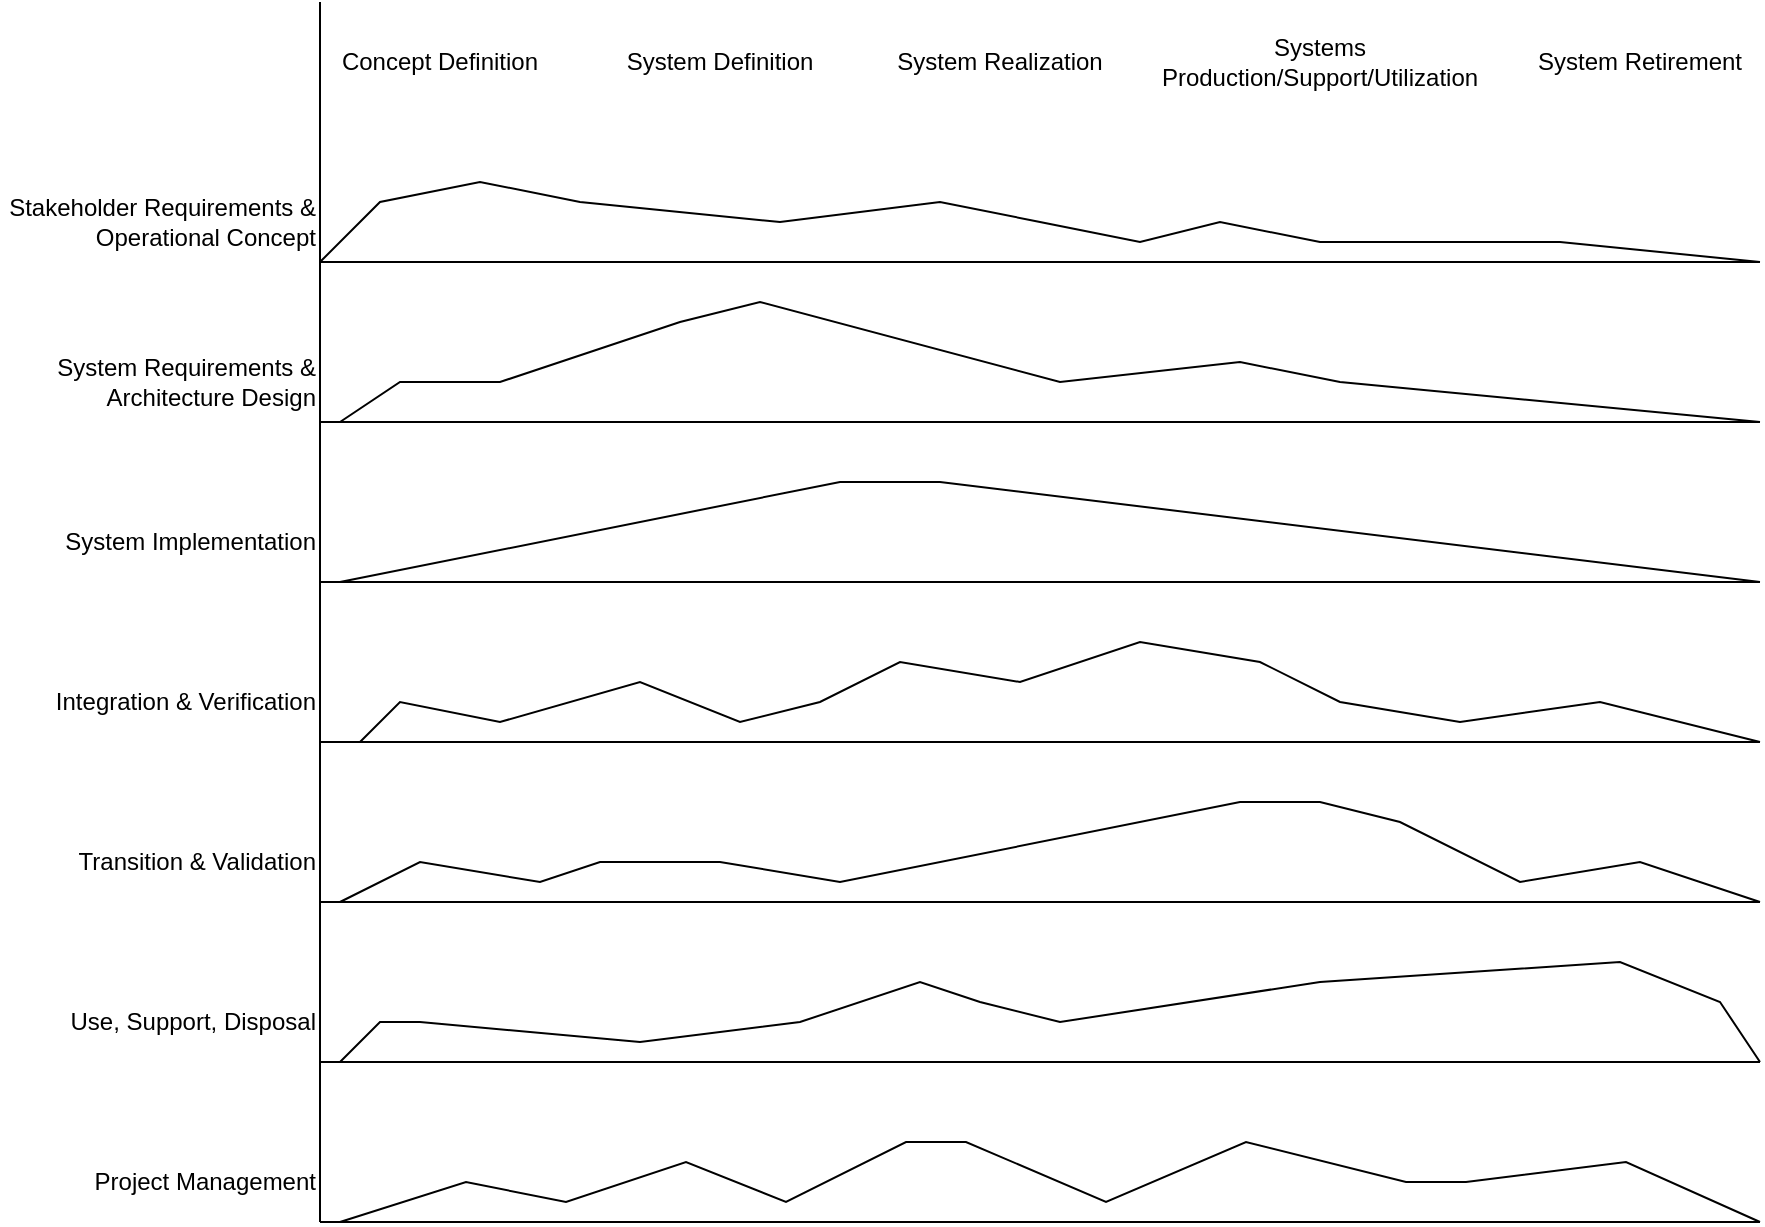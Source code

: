 <mxfile>
    <diagram id="T9uuaTeBy4bPSP1g8a4x" name="Page-1">
        <mxGraphModel dx="1662" dy="509" grid="1" gridSize="10" guides="1" tooltips="1" connect="1" arrows="1" fold="1" page="1" pageScale="1" pageWidth="827" pageHeight="1169" background="#FFFFFF" math="0" shadow="0">
            <root>
                <mxCell id="0"/>
                <mxCell id="1" parent="0"/>
                <mxCell id="277" value="" style="endArrow=none;html=1;" edge="1" parent="1">
                    <mxGeometry width="50" height="50" relative="1" as="geometry">
                        <mxPoint x="40" y="640" as="sourcePoint"/>
                        <mxPoint x="40" y="30" as="targetPoint"/>
                    </mxGeometry>
                </mxCell>
                <mxCell id="278" value="Concept Definition" style="rounded=0;whiteSpace=wrap;html=1;strokeColor=none;fillColor=none;" vertex="1" parent="1">
                    <mxGeometry x="40" y="40" width="120" height="40" as="geometry"/>
                </mxCell>
                <mxCell id="279" value="System Definition" style="rounded=0;whiteSpace=wrap;html=1;strokeColor=none;fillColor=none;" vertex="1" parent="1">
                    <mxGeometry x="180" y="40" width="120" height="40" as="geometry"/>
                </mxCell>
                <mxCell id="280" value="System Realization" style="rounded=0;whiteSpace=wrap;html=1;strokeColor=none;fillColor=none;" vertex="1" parent="1">
                    <mxGeometry x="320" y="40" width="120" height="40" as="geometry"/>
                </mxCell>
                <mxCell id="281" value="Systems Production/Support/Utilization" style="rounded=0;whiteSpace=wrap;html=1;strokeColor=none;fillColor=none;" vertex="1" parent="1">
                    <mxGeometry x="480" y="40" width="120" height="40" as="geometry"/>
                </mxCell>
                <mxCell id="282" value="System Retirement" style="rounded=0;whiteSpace=wrap;html=1;strokeColor=none;fillColor=none;" vertex="1" parent="1">
                    <mxGeometry x="640" y="40" width="120" height="40" as="geometry"/>
                </mxCell>
                <mxCell id="283" value="Stakeholder Requirements &amp;amp; Operational Concept" style="rounded=0;whiteSpace=wrap;html=1;strokeColor=none;fillColor=none;align=right;" vertex="1" parent="1">
                    <mxGeometry x="-120" y="120" width="160" height="40" as="geometry"/>
                </mxCell>
                <mxCell id="284" value="System Requirements &amp;amp; Architecture Design" style="rounded=0;whiteSpace=wrap;html=1;strokeColor=none;fillColor=none;align=right;" vertex="1" parent="1">
                    <mxGeometry x="-120" y="200" width="160" height="40" as="geometry"/>
                </mxCell>
                <mxCell id="285" value="System Implementation" style="rounded=0;whiteSpace=wrap;html=1;strokeColor=none;fillColor=none;align=right;" vertex="1" parent="1">
                    <mxGeometry x="-120" y="280" width="160" height="40" as="geometry"/>
                </mxCell>
                <mxCell id="286" value="Integration &amp;amp; Verification" style="rounded=0;whiteSpace=wrap;html=1;strokeColor=none;fillColor=none;align=right;" vertex="1" parent="1">
                    <mxGeometry x="-120" y="360" width="160" height="40" as="geometry"/>
                </mxCell>
                <mxCell id="287" value="Transition &amp;amp; Validation" style="rounded=0;whiteSpace=wrap;html=1;strokeColor=none;fillColor=none;align=right;" vertex="1" parent="1">
                    <mxGeometry x="-120" y="440" width="160" height="40" as="geometry"/>
                </mxCell>
                <mxCell id="288" value="Use, Support, Disposal" style="rounded=0;whiteSpace=wrap;html=1;strokeColor=none;fillColor=none;align=right;" vertex="1" parent="1">
                    <mxGeometry x="-120" y="520" width="160" height="40" as="geometry"/>
                </mxCell>
                <mxCell id="289" value="Project Management" style="rounded=0;whiteSpace=wrap;html=1;strokeColor=none;fillColor=none;align=right;" vertex="1" parent="1">
                    <mxGeometry x="-120" y="600" width="160" height="40" as="geometry"/>
                </mxCell>
                <mxCell id="290" value="" style="endArrow=none;html=1;rounded=0;" edge="1" parent="1">
                    <mxGeometry width="50" height="50" relative="1" as="geometry">
                        <mxPoint x="40" y="160" as="sourcePoint"/>
                        <mxPoint x="760" y="160" as="targetPoint"/>
                        <Array as="points">
                            <mxPoint x="70" y="130"/>
                            <mxPoint x="120" y="120"/>
                            <mxPoint x="170" y="130"/>
                            <mxPoint x="270" y="140"/>
                            <mxPoint x="350" y="130"/>
                            <mxPoint x="400" y="140"/>
                            <mxPoint x="450" y="150"/>
                            <mxPoint x="490" y="140"/>
                            <mxPoint x="540" y="150"/>
                            <mxPoint x="660" y="150"/>
                        </Array>
                    </mxGeometry>
                </mxCell>
                <mxCell id="292" value="" style="endArrow=none;html=1;rounded=0;" edge="1" parent="1">
                    <mxGeometry width="50" height="50" relative="1" as="geometry">
                        <mxPoint x="40" y="160" as="sourcePoint"/>
                        <mxPoint x="760" y="160" as="targetPoint"/>
                    </mxGeometry>
                </mxCell>
                <mxCell id="293" value="" style="endArrow=none;html=1;rounded=0;" edge="1" parent="1">
                    <mxGeometry width="50" height="50" relative="1" as="geometry">
                        <mxPoint x="40" y="240.0" as="sourcePoint"/>
                        <mxPoint x="760" y="240.0" as="targetPoint"/>
                    </mxGeometry>
                </mxCell>
                <mxCell id="295" value="" style="endArrow=none;html=1;rounded=0;" edge="1" parent="1">
                    <mxGeometry width="50" height="50" relative="1" as="geometry">
                        <mxPoint x="40" y="320" as="sourcePoint"/>
                        <mxPoint x="760" y="320" as="targetPoint"/>
                    </mxGeometry>
                </mxCell>
                <mxCell id="296" value="" style="endArrow=none;html=1;rounded=0;" edge="1" parent="1">
                    <mxGeometry width="50" height="50" relative="1" as="geometry">
                        <mxPoint x="40" y="400" as="sourcePoint"/>
                        <mxPoint x="760" y="400" as="targetPoint"/>
                    </mxGeometry>
                </mxCell>
                <mxCell id="297" value="" style="endArrow=none;html=1;rounded=0;" edge="1" parent="1">
                    <mxGeometry width="50" height="50" relative="1" as="geometry">
                        <mxPoint x="40" y="480" as="sourcePoint"/>
                        <mxPoint x="760" y="480" as="targetPoint"/>
                    </mxGeometry>
                </mxCell>
                <mxCell id="298" value="" style="endArrow=none;html=1;rounded=0;" edge="1" parent="1">
                    <mxGeometry width="50" height="50" relative="1" as="geometry">
                        <mxPoint x="40" y="560" as="sourcePoint"/>
                        <mxPoint x="760" y="560" as="targetPoint"/>
                    </mxGeometry>
                </mxCell>
                <mxCell id="299" value="" style="endArrow=none;html=1;rounded=0;" edge="1" parent="1">
                    <mxGeometry width="50" height="50" relative="1" as="geometry">
                        <mxPoint x="40" y="640" as="sourcePoint"/>
                        <mxPoint x="760" y="640" as="targetPoint"/>
                    </mxGeometry>
                </mxCell>
                <mxCell id="302" value="" style="endArrow=none;html=1;rounded=0;" edge="1" parent="1">
                    <mxGeometry width="50" height="50" relative="1" as="geometry">
                        <mxPoint x="50" y="240" as="sourcePoint"/>
                        <mxPoint x="760" y="240" as="targetPoint"/>
                        <Array as="points">
                            <mxPoint x="80" y="220"/>
                            <mxPoint x="130" y="220"/>
                            <mxPoint x="220" y="190"/>
                            <mxPoint x="260" y="180"/>
                            <mxPoint x="410" y="220"/>
                            <mxPoint x="500" y="210"/>
                            <mxPoint x="550" y="220"/>
                        </Array>
                    </mxGeometry>
                </mxCell>
                <mxCell id="303" value="" style="endArrow=none;html=1;rounded=0;" edge="1" parent="1">
                    <mxGeometry width="50" height="50" relative="1" as="geometry">
                        <mxPoint x="50" y="320.0" as="sourcePoint"/>
                        <mxPoint x="760" y="320" as="targetPoint"/>
                        <Array as="points">
                            <mxPoint x="300" y="270"/>
                            <mxPoint x="350" y="270"/>
                        </Array>
                    </mxGeometry>
                </mxCell>
                <mxCell id="304" value="" style="endArrow=none;html=1;rounded=0;" edge="1" parent="1">
                    <mxGeometry width="50" height="50" relative="1" as="geometry">
                        <mxPoint x="60" y="400" as="sourcePoint"/>
                        <mxPoint x="760" y="400" as="targetPoint"/>
                        <Array as="points">
                            <mxPoint x="80" y="380"/>
                            <mxPoint x="130" y="390"/>
                            <mxPoint x="200" y="370"/>
                            <mxPoint x="250" y="390"/>
                            <mxPoint x="290" y="380"/>
                            <mxPoint x="330" y="360"/>
                            <mxPoint x="390" y="370"/>
                            <mxPoint x="450" y="350"/>
                            <mxPoint x="510" y="360"/>
                            <mxPoint x="550" y="380"/>
                            <mxPoint x="610" y="390"/>
                            <mxPoint x="680" y="380"/>
                        </Array>
                    </mxGeometry>
                </mxCell>
                <mxCell id="308" value="" style="endArrow=none;html=1;rounded=0;" edge="1" parent="1">
                    <mxGeometry width="50" height="50" relative="1" as="geometry">
                        <mxPoint x="50" y="480" as="sourcePoint"/>
                        <mxPoint x="760" y="480" as="targetPoint"/>
                        <Array as="points">
                            <mxPoint x="90" y="460"/>
                            <mxPoint x="150" y="470"/>
                            <mxPoint x="180" y="460"/>
                            <mxPoint x="240" y="460"/>
                            <mxPoint x="300" y="470"/>
                            <mxPoint x="500" y="430"/>
                            <mxPoint x="540" y="430"/>
                            <mxPoint x="580" y="440"/>
                            <mxPoint x="640" y="470"/>
                            <mxPoint x="700" y="460"/>
                        </Array>
                    </mxGeometry>
                </mxCell>
                <mxCell id="309" value="" style="endArrow=none;html=1;rounded=0;" edge="1" parent="1">
                    <mxGeometry width="50" height="50" relative="1" as="geometry">
                        <mxPoint x="50" y="560" as="sourcePoint"/>
                        <mxPoint x="760" y="560" as="targetPoint"/>
                        <Array as="points">
                            <mxPoint x="70" y="540"/>
                            <mxPoint x="90" y="540"/>
                            <mxPoint x="200" y="550"/>
                            <mxPoint x="280" y="540"/>
                            <mxPoint x="340" y="520"/>
                            <mxPoint x="370" y="530"/>
                            <mxPoint x="410" y="540"/>
                            <mxPoint x="540" y="520"/>
                            <mxPoint x="690" y="510"/>
                            <mxPoint x="740" y="530"/>
                        </Array>
                    </mxGeometry>
                </mxCell>
                <mxCell id="310" value="" style="endArrow=none;html=1;rounded=0;" edge="1" parent="1">
                    <mxGeometry width="50" height="50" relative="1" as="geometry">
                        <mxPoint x="50" y="640" as="sourcePoint"/>
                        <mxPoint x="760" y="640" as="targetPoint"/>
                        <Array as="points">
                            <mxPoint x="113" y="620"/>
                            <mxPoint x="163" y="630"/>
                            <mxPoint x="223" y="610"/>
                            <mxPoint x="273" y="630"/>
                            <mxPoint x="333" y="600"/>
                            <mxPoint x="363" y="600"/>
                            <mxPoint x="433" y="630"/>
                            <mxPoint x="503" y="600"/>
                            <mxPoint x="583" y="620"/>
                            <mxPoint x="613" y="620"/>
                            <mxPoint x="693" y="610"/>
                        </Array>
                    </mxGeometry>
                </mxCell>
            </root>
        </mxGraphModel>
    </diagram>
</mxfile>